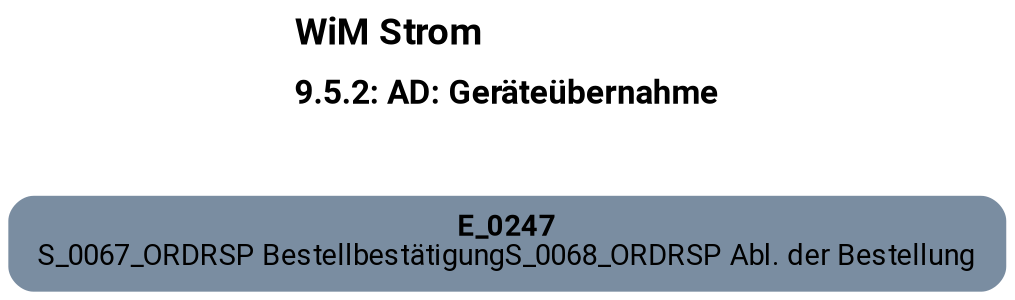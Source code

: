 digraph D {
    labelloc="t";
    label=<<B><FONT POINT-SIZE="18">WiM Strom</FONT></B><BR align="left"/><BR/><B><FONT POINT-SIZE="16">9.5.2: AD: Geräteübernahme</FONT></B><BR align="left"/><BR/><BR/><BR/>>;
    ratio="compress";
    concentrate=true;
    pack=true;
    rankdir=TB;
    packmode="array";
    size="20,20";
    fontsize=12;
    "Empty" [margin="0.2,0.12", shape=box, style="filled,rounded", penwidth=0.0, fillcolor="#7a8da1", label=<<B>E_0247</B><BR align="center"/><FONT>S_0067_ORDRSP Bestellbestätigung
S_0068_ORDRSP Abl. der Bestellung</FONT><BR align="center"/>>, fontname="Roboto, sans-serif"];


    bgcolor="transparent";
fontname="Roboto, sans-serif";
}